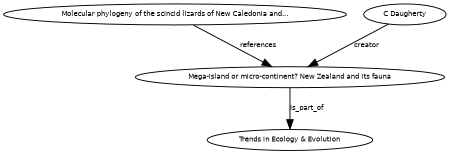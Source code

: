 digraph G {
size="3,3";
node [fontsize=7, fontname="Helvetica"];
edge [fontsize=7, fontname="Helvetica"];
node0 [label="Mega-island or micro-continent? New Zealand and its fauna", width=0.27433100247,height=0.27433100247];
node1 [label="Molecular phylogeny of the scincid lizards of New Caledonia and...", width=0.27433100247,height=0.27433100247];
node2 [label="C Daugherty", width=0.27433100247,height=0.27433100247];
node3 [label="Trends in Ecology & Evolution", width=0.27433100247,height=0.27433100247];
node1 -> node0 [label="references"];
node2 -> node0 [label="creator"];
node0 -> node3 [label="is_part_of"];
}

